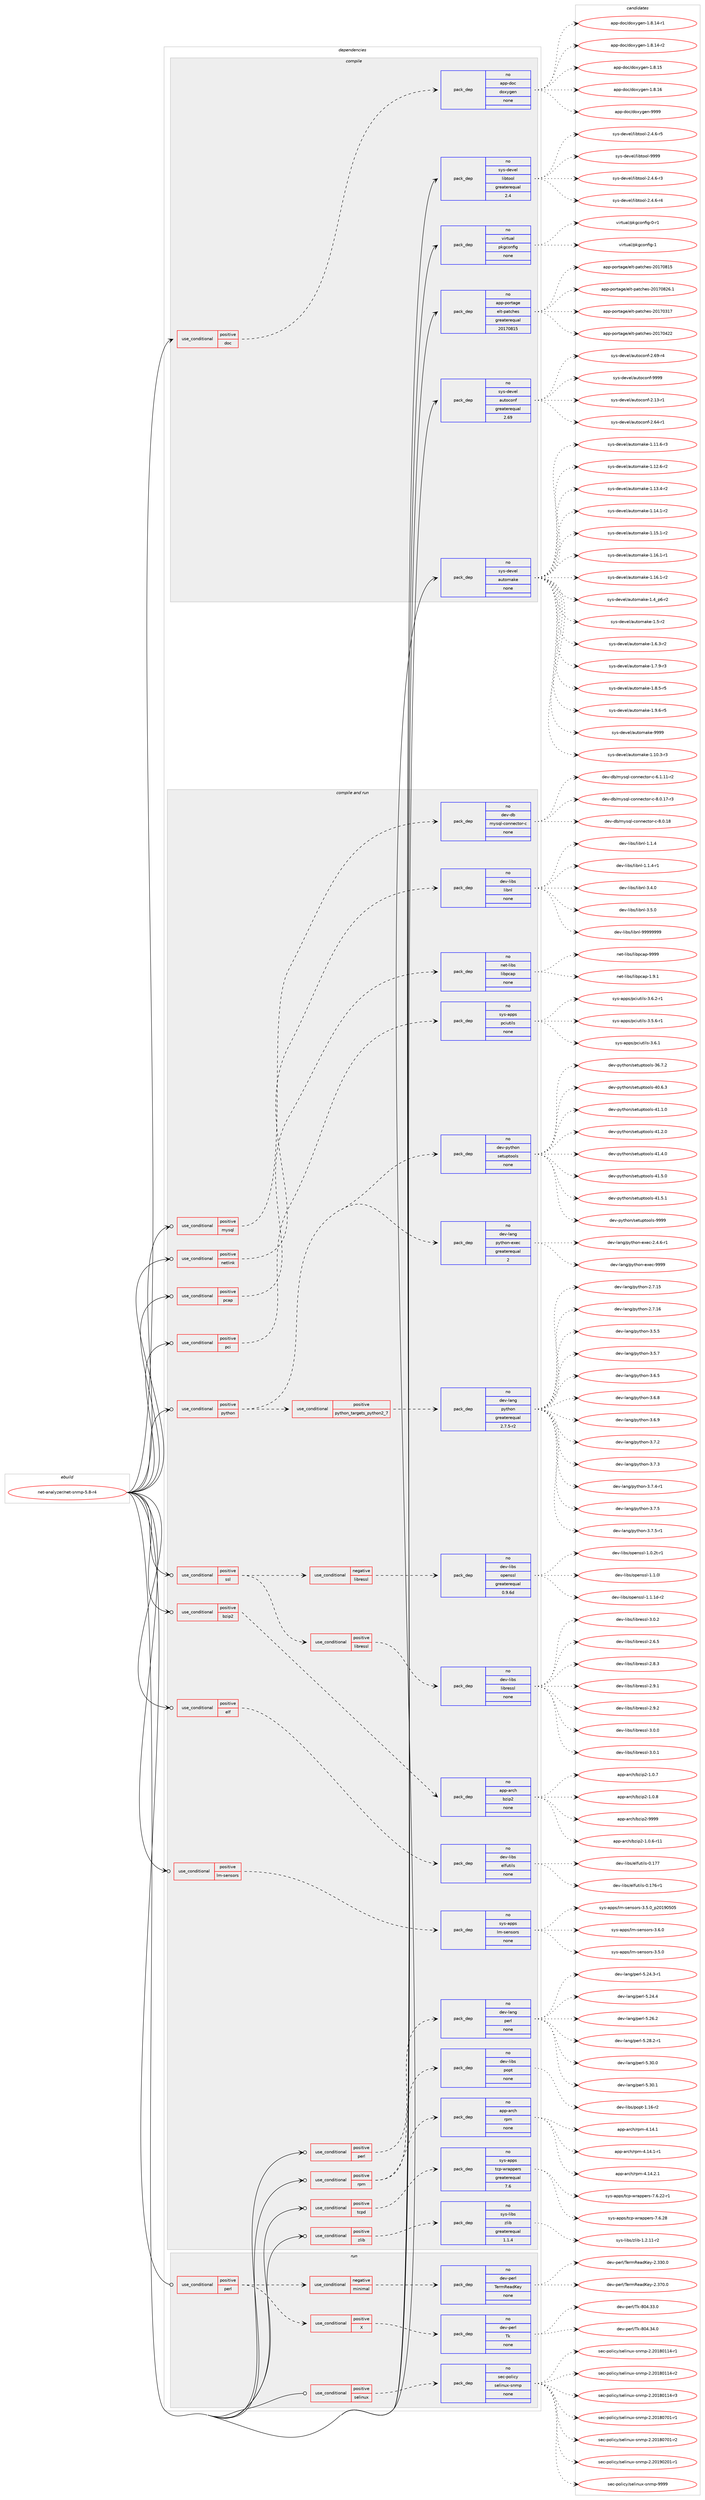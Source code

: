 digraph prolog {

# *************
# Graph options
# *************

newrank=true;
concentrate=true;
compound=true;
graph [rankdir=LR,fontname=Helvetica,fontsize=10,ranksep=1.5];#, ranksep=2.5, nodesep=0.2];
edge  [arrowhead=vee];
node  [fontname=Helvetica,fontsize=10];

# **********
# The ebuild
# **********

subgraph cluster_leftcol {
color=gray;
rank=same;
label=<<i>ebuild</i>>;
id [label="net-analyzer/net-snmp-5.8-r4", color=red, width=4, href="../net-analyzer/net-snmp-5.8-r4.svg"];
}

# ****************
# The dependencies
# ****************

subgraph cluster_midcol {
color=gray;
label=<<i>dependencies</i>>;
subgraph cluster_compile {
fillcolor="#eeeeee";
style=filled;
label=<<i>compile</i>>;
subgraph cond198164 {
dependency814534 [label=<<TABLE BORDER="0" CELLBORDER="1" CELLSPACING="0" CELLPADDING="4"><TR><TD ROWSPAN="3" CELLPADDING="10">use_conditional</TD></TR><TR><TD>positive</TD></TR><TR><TD>doc</TD></TR></TABLE>>, shape=none, color=red];
subgraph pack602150 {
dependency814535 [label=<<TABLE BORDER="0" CELLBORDER="1" CELLSPACING="0" CELLPADDING="4" WIDTH="220"><TR><TD ROWSPAN="6" CELLPADDING="30">pack_dep</TD></TR><TR><TD WIDTH="110">no</TD></TR><TR><TD>app-doc</TD></TR><TR><TD>doxygen</TD></TR><TR><TD>none</TD></TR><TR><TD></TD></TR></TABLE>>, shape=none, color=blue];
}
dependency814534:e -> dependency814535:w [weight=20,style="dashed",arrowhead="vee"];
}
id:e -> dependency814534:w [weight=20,style="solid",arrowhead="vee"];
subgraph pack602151 {
dependency814536 [label=<<TABLE BORDER="0" CELLBORDER="1" CELLSPACING="0" CELLPADDING="4" WIDTH="220"><TR><TD ROWSPAN="6" CELLPADDING="30">pack_dep</TD></TR><TR><TD WIDTH="110">no</TD></TR><TR><TD>app-portage</TD></TR><TR><TD>elt-patches</TD></TR><TR><TD>greaterequal</TD></TR><TR><TD>20170815</TD></TR></TABLE>>, shape=none, color=blue];
}
id:e -> dependency814536:w [weight=20,style="solid",arrowhead="vee"];
subgraph pack602152 {
dependency814537 [label=<<TABLE BORDER="0" CELLBORDER="1" CELLSPACING="0" CELLPADDING="4" WIDTH="220"><TR><TD ROWSPAN="6" CELLPADDING="30">pack_dep</TD></TR><TR><TD WIDTH="110">no</TD></TR><TR><TD>sys-devel</TD></TR><TR><TD>autoconf</TD></TR><TR><TD>greaterequal</TD></TR><TR><TD>2.69</TD></TR></TABLE>>, shape=none, color=blue];
}
id:e -> dependency814537:w [weight=20,style="solid",arrowhead="vee"];
subgraph pack602153 {
dependency814538 [label=<<TABLE BORDER="0" CELLBORDER="1" CELLSPACING="0" CELLPADDING="4" WIDTH="220"><TR><TD ROWSPAN="6" CELLPADDING="30">pack_dep</TD></TR><TR><TD WIDTH="110">no</TD></TR><TR><TD>sys-devel</TD></TR><TR><TD>automake</TD></TR><TR><TD>none</TD></TR><TR><TD></TD></TR></TABLE>>, shape=none, color=blue];
}
id:e -> dependency814538:w [weight=20,style="solid",arrowhead="vee"];
subgraph pack602154 {
dependency814539 [label=<<TABLE BORDER="0" CELLBORDER="1" CELLSPACING="0" CELLPADDING="4" WIDTH="220"><TR><TD ROWSPAN="6" CELLPADDING="30">pack_dep</TD></TR><TR><TD WIDTH="110">no</TD></TR><TR><TD>sys-devel</TD></TR><TR><TD>libtool</TD></TR><TR><TD>greaterequal</TD></TR><TR><TD>2.4</TD></TR></TABLE>>, shape=none, color=blue];
}
id:e -> dependency814539:w [weight=20,style="solid",arrowhead="vee"];
subgraph pack602155 {
dependency814540 [label=<<TABLE BORDER="0" CELLBORDER="1" CELLSPACING="0" CELLPADDING="4" WIDTH="220"><TR><TD ROWSPAN="6" CELLPADDING="30">pack_dep</TD></TR><TR><TD WIDTH="110">no</TD></TR><TR><TD>virtual</TD></TR><TR><TD>pkgconfig</TD></TR><TR><TD>none</TD></TR><TR><TD></TD></TR></TABLE>>, shape=none, color=blue];
}
id:e -> dependency814540:w [weight=20,style="solid",arrowhead="vee"];
}
subgraph cluster_compileandrun {
fillcolor="#eeeeee";
style=filled;
label=<<i>compile and run</i>>;
subgraph cond198165 {
dependency814541 [label=<<TABLE BORDER="0" CELLBORDER="1" CELLSPACING="0" CELLPADDING="4"><TR><TD ROWSPAN="3" CELLPADDING="10">use_conditional</TD></TR><TR><TD>positive</TD></TR><TR><TD>bzip2</TD></TR></TABLE>>, shape=none, color=red];
subgraph pack602156 {
dependency814542 [label=<<TABLE BORDER="0" CELLBORDER="1" CELLSPACING="0" CELLPADDING="4" WIDTH="220"><TR><TD ROWSPAN="6" CELLPADDING="30">pack_dep</TD></TR><TR><TD WIDTH="110">no</TD></TR><TR><TD>app-arch</TD></TR><TR><TD>bzip2</TD></TR><TR><TD>none</TD></TR><TR><TD></TD></TR></TABLE>>, shape=none, color=blue];
}
dependency814541:e -> dependency814542:w [weight=20,style="dashed",arrowhead="vee"];
}
id:e -> dependency814541:w [weight=20,style="solid",arrowhead="odotvee"];
subgraph cond198166 {
dependency814543 [label=<<TABLE BORDER="0" CELLBORDER="1" CELLSPACING="0" CELLPADDING="4"><TR><TD ROWSPAN="3" CELLPADDING="10">use_conditional</TD></TR><TR><TD>positive</TD></TR><TR><TD>elf</TD></TR></TABLE>>, shape=none, color=red];
subgraph pack602157 {
dependency814544 [label=<<TABLE BORDER="0" CELLBORDER="1" CELLSPACING="0" CELLPADDING="4" WIDTH="220"><TR><TD ROWSPAN="6" CELLPADDING="30">pack_dep</TD></TR><TR><TD WIDTH="110">no</TD></TR><TR><TD>dev-libs</TD></TR><TR><TD>elfutils</TD></TR><TR><TD>none</TD></TR><TR><TD></TD></TR></TABLE>>, shape=none, color=blue];
}
dependency814543:e -> dependency814544:w [weight=20,style="dashed",arrowhead="vee"];
}
id:e -> dependency814543:w [weight=20,style="solid",arrowhead="odotvee"];
subgraph cond198167 {
dependency814545 [label=<<TABLE BORDER="0" CELLBORDER="1" CELLSPACING="0" CELLPADDING="4"><TR><TD ROWSPAN="3" CELLPADDING="10">use_conditional</TD></TR><TR><TD>positive</TD></TR><TR><TD>lm-sensors</TD></TR></TABLE>>, shape=none, color=red];
subgraph pack602158 {
dependency814546 [label=<<TABLE BORDER="0" CELLBORDER="1" CELLSPACING="0" CELLPADDING="4" WIDTH="220"><TR><TD ROWSPAN="6" CELLPADDING="30">pack_dep</TD></TR><TR><TD WIDTH="110">no</TD></TR><TR><TD>sys-apps</TD></TR><TR><TD>lm-sensors</TD></TR><TR><TD>none</TD></TR><TR><TD></TD></TR></TABLE>>, shape=none, color=blue];
}
dependency814545:e -> dependency814546:w [weight=20,style="dashed",arrowhead="vee"];
}
id:e -> dependency814545:w [weight=20,style="solid",arrowhead="odotvee"];
subgraph cond198168 {
dependency814547 [label=<<TABLE BORDER="0" CELLBORDER="1" CELLSPACING="0" CELLPADDING="4"><TR><TD ROWSPAN="3" CELLPADDING="10">use_conditional</TD></TR><TR><TD>positive</TD></TR><TR><TD>mysql</TD></TR></TABLE>>, shape=none, color=red];
subgraph pack602159 {
dependency814548 [label=<<TABLE BORDER="0" CELLBORDER="1" CELLSPACING="0" CELLPADDING="4" WIDTH="220"><TR><TD ROWSPAN="6" CELLPADDING="30">pack_dep</TD></TR><TR><TD WIDTH="110">no</TD></TR><TR><TD>dev-db</TD></TR><TR><TD>mysql-connector-c</TD></TR><TR><TD>none</TD></TR><TR><TD></TD></TR></TABLE>>, shape=none, color=blue];
}
dependency814547:e -> dependency814548:w [weight=20,style="dashed",arrowhead="vee"];
}
id:e -> dependency814547:w [weight=20,style="solid",arrowhead="odotvee"];
subgraph cond198169 {
dependency814549 [label=<<TABLE BORDER="0" CELLBORDER="1" CELLSPACING="0" CELLPADDING="4"><TR><TD ROWSPAN="3" CELLPADDING="10">use_conditional</TD></TR><TR><TD>positive</TD></TR><TR><TD>netlink</TD></TR></TABLE>>, shape=none, color=red];
subgraph pack602160 {
dependency814550 [label=<<TABLE BORDER="0" CELLBORDER="1" CELLSPACING="0" CELLPADDING="4" WIDTH="220"><TR><TD ROWSPAN="6" CELLPADDING="30">pack_dep</TD></TR><TR><TD WIDTH="110">no</TD></TR><TR><TD>dev-libs</TD></TR><TR><TD>libnl</TD></TR><TR><TD>none</TD></TR><TR><TD></TD></TR></TABLE>>, shape=none, color=blue];
}
dependency814549:e -> dependency814550:w [weight=20,style="dashed",arrowhead="vee"];
}
id:e -> dependency814549:w [weight=20,style="solid",arrowhead="odotvee"];
subgraph cond198170 {
dependency814551 [label=<<TABLE BORDER="0" CELLBORDER="1" CELLSPACING="0" CELLPADDING="4"><TR><TD ROWSPAN="3" CELLPADDING="10">use_conditional</TD></TR><TR><TD>positive</TD></TR><TR><TD>pcap</TD></TR></TABLE>>, shape=none, color=red];
subgraph pack602161 {
dependency814552 [label=<<TABLE BORDER="0" CELLBORDER="1" CELLSPACING="0" CELLPADDING="4" WIDTH="220"><TR><TD ROWSPAN="6" CELLPADDING="30">pack_dep</TD></TR><TR><TD WIDTH="110">no</TD></TR><TR><TD>net-libs</TD></TR><TR><TD>libpcap</TD></TR><TR><TD>none</TD></TR><TR><TD></TD></TR></TABLE>>, shape=none, color=blue];
}
dependency814551:e -> dependency814552:w [weight=20,style="dashed",arrowhead="vee"];
}
id:e -> dependency814551:w [weight=20,style="solid",arrowhead="odotvee"];
subgraph cond198171 {
dependency814553 [label=<<TABLE BORDER="0" CELLBORDER="1" CELLSPACING="0" CELLPADDING="4"><TR><TD ROWSPAN="3" CELLPADDING="10">use_conditional</TD></TR><TR><TD>positive</TD></TR><TR><TD>pci</TD></TR></TABLE>>, shape=none, color=red];
subgraph pack602162 {
dependency814554 [label=<<TABLE BORDER="0" CELLBORDER="1" CELLSPACING="0" CELLPADDING="4" WIDTH="220"><TR><TD ROWSPAN="6" CELLPADDING="30">pack_dep</TD></TR><TR><TD WIDTH="110">no</TD></TR><TR><TD>sys-apps</TD></TR><TR><TD>pciutils</TD></TR><TR><TD>none</TD></TR><TR><TD></TD></TR></TABLE>>, shape=none, color=blue];
}
dependency814553:e -> dependency814554:w [weight=20,style="dashed",arrowhead="vee"];
}
id:e -> dependency814553:w [weight=20,style="solid",arrowhead="odotvee"];
subgraph cond198172 {
dependency814555 [label=<<TABLE BORDER="0" CELLBORDER="1" CELLSPACING="0" CELLPADDING="4"><TR><TD ROWSPAN="3" CELLPADDING="10">use_conditional</TD></TR><TR><TD>positive</TD></TR><TR><TD>perl</TD></TR></TABLE>>, shape=none, color=red];
subgraph pack602163 {
dependency814556 [label=<<TABLE BORDER="0" CELLBORDER="1" CELLSPACING="0" CELLPADDING="4" WIDTH="220"><TR><TD ROWSPAN="6" CELLPADDING="30">pack_dep</TD></TR><TR><TD WIDTH="110">no</TD></TR><TR><TD>dev-lang</TD></TR><TR><TD>perl</TD></TR><TR><TD>none</TD></TR><TR><TD></TD></TR></TABLE>>, shape=none, color=blue];
}
dependency814555:e -> dependency814556:w [weight=20,style="dashed",arrowhead="vee"];
}
id:e -> dependency814555:w [weight=20,style="solid",arrowhead="odotvee"];
subgraph cond198173 {
dependency814557 [label=<<TABLE BORDER="0" CELLBORDER="1" CELLSPACING="0" CELLPADDING="4"><TR><TD ROWSPAN="3" CELLPADDING="10">use_conditional</TD></TR><TR><TD>positive</TD></TR><TR><TD>python</TD></TR></TABLE>>, shape=none, color=red];
subgraph pack602164 {
dependency814558 [label=<<TABLE BORDER="0" CELLBORDER="1" CELLSPACING="0" CELLPADDING="4" WIDTH="220"><TR><TD ROWSPAN="6" CELLPADDING="30">pack_dep</TD></TR><TR><TD WIDTH="110">no</TD></TR><TR><TD>dev-python</TD></TR><TR><TD>setuptools</TD></TR><TR><TD>none</TD></TR><TR><TD></TD></TR></TABLE>>, shape=none, color=blue];
}
dependency814557:e -> dependency814558:w [weight=20,style="dashed",arrowhead="vee"];
subgraph cond198174 {
dependency814559 [label=<<TABLE BORDER="0" CELLBORDER="1" CELLSPACING="0" CELLPADDING="4"><TR><TD ROWSPAN="3" CELLPADDING="10">use_conditional</TD></TR><TR><TD>positive</TD></TR><TR><TD>python_targets_python2_7</TD></TR></TABLE>>, shape=none, color=red];
subgraph pack602165 {
dependency814560 [label=<<TABLE BORDER="0" CELLBORDER="1" CELLSPACING="0" CELLPADDING="4" WIDTH="220"><TR><TD ROWSPAN="6" CELLPADDING="30">pack_dep</TD></TR><TR><TD WIDTH="110">no</TD></TR><TR><TD>dev-lang</TD></TR><TR><TD>python</TD></TR><TR><TD>greaterequal</TD></TR><TR><TD>2.7.5-r2</TD></TR></TABLE>>, shape=none, color=blue];
}
dependency814559:e -> dependency814560:w [weight=20,style="dashed",arrowhead="vee"];
}
dependency814557:e -> dependency814559:w [weight=20,style="dashed",arrowhead="vee"];
subgraph pack602166 {
dependency814561 [label=<<TABLE BORDER="0" CELLBORDER="1" CELLSPACING="0" CELLPADDING="4" WIDTH="220"><TR><TD ROWSPAN="6" CELLPADDING="30">pack_dep</TD></TR><TR><TD WIDTH="110">no</TD></TR><TR><TD>dev-lang</TD></TR><TR><TD>python-exec</TD></TR><TR><TD>greaterequal</TD></TR><TR><TD>2</TD></TR></TABLE>>, shape=none, color=blue];
}
dependency814557:e -> dependency814561:w [weight=20,style="dashed",arrowhead="vee"];
}
id:e -> dependency814557:w [weight=20,style="solid",arrowhead="odotvee"];
subgraph cond198175 {
dependency814562 [label=<<TABLE BORDER="0" CELLBORDER="1" CELLSPACING="0" CELLPADDING="4"><TR><TD ROWSPAN="3" CELLPADDING="10">use_conditional</TD></TR><TR><TD>positive</TD></TR><TR><TD>rpm</TD></TR></TABLE>>, shape=none, color=red];
subgraph pack602167 {
dependency814563 [label=<<TABLE BORDER="0" CELLBORDER="1" CELLSPACING="0" CELLPADDING="4" WIDTH="220"><TR><TD ROWSPAN="6" CELLPADDING="30">pack_dep</TD></TR><TR><TD WIDTH="110">no</TD></TR><TR><TD>app-arch</TD></TR><TR><TD>rpm</TD></TR><TR><TD>none</TD></TR><TR><TD></TD></TR></TABLE>>, shape=none, color=blue];
}
dependency814562:e -> dependency814563:w [weight=20,style="dashed",arrowhead="vee"];
subgraph pack602168 {
dependency814564 [label=<<TABLE BORDER="0" CELLBORDER="1" CELLSPACING="0" CELLPADDING="4" WIDTH="220"><TR><TD ROWSPAN="6" CELLPADDING="30">pack_dep</TD></TR><TR><TD WIDTH="110">no</TD></TR><TR><TD>dev-libs</TD></TR><TR><TD>popt</TD></TR><TR><TD>none</TD></TR><TR><TD></TD></TR></TABLE>>, shape=none, color=blue];
}
dependency814562:e -> dependency814564:w [weight=20,style="dashed",arrowhead="vee"];
}
id:e -> dependency814562:w [weight=20,style="solid",arrowhead="odotvee"];
subgraph cond198176 {
dependency814565 [label=<<TABLE BORDER="0" CELLBORDER="1" CELLSPACING="0" CELLPADDING="4"><TR><TD ROWSPAN="3" CELLPADDING="10">use_conditional</TD></TR><TR><TD>positive</TD></TR><TR><TD>ssl</TD></TR></TABLE>>, shape=none, color=red];
subgraph cond198177 {
dependency814566 [label=<<TABLE BORDER="0" CELLBORDER="1" CELLSPACING="0" CELLPADDING="4"><TR><TD ROWSPAN="3" CELLPADDING="10">use_conditional</TD></TR><TR><TD>negative</TD></TR><TR><TD>libressl</TD></TR></TABLE>>, shape=none, color=red];
subgraph pack602169 {
dependency814567 [label=<<TABLE BORDER="0" CELLBORDER="1" CELLSPACING="0" CELLPADDING="4" WIDTH="220"><TR><TD ROWSPAN="6" CELLPADDING="30">pack_dep</TD></TR><TR><TD WIDTH="110">no</TD></TR><TR><TD>dev-libs</TD></TR><TR><TD>openssl</TD></TR><TR><TD>greaterequal</TD></TR><TR><TD>0.9.6d</TD></TR></TABLE>>, shape=none, color=blue];
}
dependency814566:e -> dependency814567:w [weight=20,style="dashed",arrowhead="vee"];
}
dependency814565:e -> dependency814566:w [weight=20,style="dashed",arrowhead="vee"];
subgraph cond198178 {
dependency814568 [label=<<TABLE BORDER="0" CELLBORDER="1" CELLSPACING="0" CELLPADDING="4"><TR><TD ROWSPAN="3" CELLPADDING="10">use_conditional</TD></TR><TR><TD>positive</TD></TR><TR><TD>libressl</TD></TR></TABLE>>, shape=none, color=red];
subgraph pack602170 {
dependency814569 [label=<<TABLE BORDER="0" CELLBORDER="1" CELLSPACING="0" CELLPADDING="4" WIDTH="220"><TR><TD ROWSPAN="6" CELLPADDING="30">pack_dep</TD></TR><TR><TD WIDTH="110">no</TD></TR><TR><TD>dev-libs</TD></TR><TR><TD>libressl</TD></TR><TR><TD>none</TD></TR><TR><TD></TD></TR></TABLE>>, shape=none, color=blue];
}
dependency814568:e -> dependency814569:w [weight=20,style="dashed",arrowhead="vee"];
}
dependency814565:e -> dependency814568:w [weight=20,style="dashed",arrowhead="vee"];
}
id:e -> dependency814565:w [weight=20,style="solid",arrowhead="odotvee"];
subgraph cond198179 {
dependency814570 [label=<<TABLE BORDER="0" CELLBORDER="1" CELLSPACING="0" CELLPADDING="4"><TR><TD ROWSPAN="3" CELLPADDING="10">use_conditional</TD></TR><TR><TD>positive</TD></TR><TR><TD>tcpd</TD></TR></TABLE>>, shape=none, color=red];
subgraph pack602171 {
dependency814571 [label=<<TABLE BORDER="0" CELLBORDER="1" CELLSPACING="0" CELLPADDING="4" WIDTH="220"><TR><TD ROWSPAN="6" CELLPADDING="30">pack_dep</TD></TR><TR><TD WIDTH="110">no</TD></TR><TR><TD>sys-apps</TD></TR><TR><TD>tcp-wrappers</TD></TR><TR><TD>greaterequal</TD></TR><TR><TD>7.6</TD></TR></TABLE>>, shape=none, color=blue];
}
dependency814570:e -> dependency814571:w [weight=20,style="dashed",arrowhead="vee"];
}
id:e -> dependency814570:w [weight=20,style="solid",arrowhead="odotvee"];
subgraph cond198180 {
dependency814572 [label=<<TABLE BORDER="0" CELLBORDER="1" CELLSPACING="0" CELLPADDING="4"><TR><TD ROWSPAN="3" CELLPADDING="10">use_conditional</TD></TR><TR><TD>positive</TD></TR><TR><TD>zlib</TD></TR></TABLE>>, shape=none, color=red];
subgraph pack602172 {
dependency814573 [label=<<TABLE BORDER="0" CELLBORDER="1" CELLSPACING="0" CELLPADDING="4" WIDTH="220"><TR><TD ROWSPAN="6" CELLPADDING="30">pack_dep</TD></TR><TR><TD WIDTH="110">no</TD></TR><TR><TD>sys-libs</TD></TR><TR><TD>zlib</TD></TR><TR><TD>greaterequal</TD></TR><TR><TD>1.1.4</TD></TR></TABLE>>, shape=none, color=blue];
}
dependency814572:e -> dependency814573:w [weight=20,style="dashed",arrowhead="vee"];
}
id:e -> dependency814572:w [weight=20,style="solid",arrowhead="odotvee"];
}
subgraph cluster_run {
fillcolor="#eeeeee";
style=filled;
label=<<i>run</i>>;
subgraph cond198181 {
dependency814574 [label=<<TABLE BORDER="0" CELLBORDER="1" CELLSPACING="0" CELLPADDING="4"><TR><TD ROWSPAN="3" CELLPADDING="10">use_conditional</TD></TR><TR><TD>positive</TD></TR><TR><TD>perl</TD></TR></TABLE>>, shape=none, color=red];
subgraph cond198182 {
dependency814575 [label=<<TABLE BORDER="0" CELLBORDER="1" CELLSPACING="0" CELLPADDING="4"><TR><TD ROWSPAN="3" CELLPADDING="10">use_conditional</TD></TR><TR><TD>positive</TD></TR><TR><TD>X</TD></TR></TABLE>>, shape=none, color=red];
subgraph pack602173 {
dependency814576 [label=<<TABLE BORDER="0" CELLBORDER="1" CELLSPACING="0" CELLPADDING="4" WIDTH="220"><TR><TD ROWSPAN="6" CELLPADDING="30">pack_dep</TD></TR><TR><TD WIDTH="110">no</TD></TR><TR><TD>dev-perl</TD></TR><TR><TD>Tk</TD></TR><TR><TD>none</TD></TR><TR><TD></TD></TR></TABLE>>, shape=none, color=blue];
}
dependency814575:e -> dependency814576:w [weight=20,style="dashed",arrowhead="vee"];
}
dependency814574:e -> dependency814575:w [weight=20,style="dashed",arrowhead="vee"];
subgraph cond198183 {
dependency814577 [label=<<TABLE BORDER="0" CELLBORDER="1" CELLSPACING="0" CELLPADDING="4"><TR><TD ROWSPAN="3" CELLPADDING="10">use_conditional</TD></TR><TR><TD>negative</TD></TR><TR><TD>minimal</TD></TR></TABLE>>, shape=none, color=red];
subgraph pack602174 {
dependency814578 [label=<<TABLE BORDER="0" CELLBORDER="1" CELLSPACING="0" CELLPADDING="4" WIDTH="220"><TR><TD ROWSPAN="6" CELLPADDING="30">pack_dep</TD></TR><TR><TD WIDTH="110">no</TD></TR><TR><TD>dev-perl</TD></TR><TR><TD>TermReadKey</TD></TR><TR><TD>none</TD></TR><TR><TD></TD></TR></TABLE>>, shape=none, color=blue];
}
dependency814577:e -> dependency814578:w [weight=20,style="dashed",arrowhead="vee"];
}
dependency814574:e -> dependency814577:w [weight=20,style="dashed",arrowhead="vee"];
}
id:e -> dependency814574:w [weight=20,style="solid",arrowhead="odot"];
subgraph cond198184 {
dependency814579 [label=<<TABLE BORDER="0" CELLBORDER="1" CELLSPACING="0" CELLPADDING="4"><TR><TD ROWSPAN="3" CELLPADDING="10">use_conditional</TD></TR><TR><TD>positive</TD></TR><TR><TD>selinux</TD></TR></TABLE>>, shape=none, color=red];
subgraph pack602175 {
dependency814580 [label=<<TABLE BORDER="0" CELLBORDER="1" CELLSPACING="0" CELLPADDING="4" WIDTH="220"><TR><TD ROWSPAN="6" CELLPADDING="30">pack_dep</TD></TR><TR><TD WIDTH="110">no</TD></TR><TR><TD>sec-policy</TD></TR><TR><TD>selinux-snmp</TD></TR><TR><TD>none</TD></TR><TR><TD></TD></TR></TABLE>>, shape=none, color=blue];
}
dependency814579:e -> dependency814580:w [weight=20,style="dashed",arrowhead="vee"];
}
id:e -> dependency814579:w [weight=20,style="solid",arrowhead="odot"];
}
}

# **************
# The candidates
# **************

subgraph cluster_choices {
rank=same;
color=gray;
label=<<i>candidates</i>>;

subgraph choice602150 {
color=black;
nodesep=1;
choice97112112451001119947100111120121103101110454946564649524511449 [label="app-doc/doxygen-1.8.14-r1", color=red, width=4,href="../app-doc/doxygen-1.8.14-r1.svg"];
choice97112112451001119947100111120121103101110454946564649524511450 [label="app-doc/doxygen-1.8.14-r2", color=red, width=4,href="../app-doc/doxygen-1.8.14-r2.svg"];
choice9711211245100111994710011112012110310111045494656464953 [label="app-doc/doxygen-1.8.15", color=red, width=4,href="../app-doc/doxygen-1.8.15.svg"];
choice9711211245100111994710011112012110310111045494656464954 [label="app-doc/doxygen-1.8.16", color=red, width=4,href="../app-doc/doxygen-1.8.16.svg"];
choice971121124510011199471001111201211031011104557575757 [label="app-doc/doxygen-9999", color=red, width=4,href="../app-doc/doxygen-9999.svg"];
dependency814535:e -> choice97112112451001119947100111120121103101110454946564649524511449:w [style=dotted,weight="100"];
dependency814535:e -> choice97112112451001119947100111120121103101110454946564649524511450:w [style=dotted,weight="100"];
dependency814535:e -> choice9711211245100111994710011112012110310111045494656464953:w [style=dotted,weight="100"];
dependency814535:e -> choice9711211245100111994710011112012110310111045494656464954:w [style=dotted,weight="100"];
dependency814535:e -> choice971121124510011199471001111201211031011104557575757:w [style=dotted,weight="100"];
}
subgraph choice602151 {
color=black;
nodesep=1;
choice97112112451121111141169710310147101108116451129711699104101115455048495548514955 [label="app-portage/elt-patches-20170317", color=red, width=4,href="../app-portage/elt-patches-20170317.svg"];
choice97112112451121111141169710310147101108116451129711699104101115455048495548525050 [label="app-portage/elt-patches-20170422", color=red, width=4,href="../app-portage/elt-patches-20170422.svg"];
choice97112112451121111141169710310147101108116451129711699104101115455048495548564953 [label="app-portage/elt-patches-20170815", color=red, width=4,href="../app-portage/elt-patches-20170815.svg"];
choice971121124511211111411697103101471011081164511297116991041011154550484955485650544649 [label="app-portage/elt-patches-20170826.1", color=red, width=4,href="../app-portage/elt-patches-20170826.1.svg"];
dependency814536:e -> choice97112112451121111141169710310147101108116451129711699104101115455048495548514955:w [style=dotted,weight="100"];
dependency814536:e -> choice97112112451121111141169710310147101108116451129711699104101115455048495548525050:w [style=dotted,weight="100"];
dependency814536:e -> choice97112112451121111141169710310147101108116451129711699104101115455048495548564953:w [style=dotted,weight="100"];
dependency814536:e -> choice971121124511211111411697103101471011081164511297116991041011154550484955485650544649:w [style=dotted,weight="100"];
}
subgraph choice602152 {
color=black;
nodesep=1;
choice1151211154510010111810110847971171161119911111010245504649514511449 [label="sys-devel/autoconf-2.13-r1", color=red, width=4,href="../sys-devel/autoconf-2.13-r1.svg"];
choice1151211154510010111810110847971171161119911111010245504654524511449 [label="sys-devel/autoconf-2.64-r1", color=red, width=4,href="../sys-devel/autoconf-2.64-r1.svg"];
choice1151211154510010111810110847971171161119911111010245504654574511452 [label="sys-devel/autoconf-2.69-r4", color=red, width=4,href="../sys-devel/autoconf-2.69-r4.svg"];
choice115121115451001011181011084797117116111991111101024557575757 [label="sys-devel/autoconf-9999", color=red, width=4,href="../sys-devel/autoconf-9999.svg"];
dependency814537:e -> choice1151211154510010111810110847971171161119911111010245504649514511449:w [style=dotted,weight="100"];
dependency814537:e -> choice1151211154510010111810110847971171161119911111010245504654524511449:w [style=dotted,weight="100"];
dependency814537:e -> choice1151211154510010111810110847971171161119911111010245504654574511452:w [style=dotted,weight="100"];
dependency814537:e -> choice115121115451001011181011084797117116111991111101024557575757:w [style=dotted,weight="100"];
}
subgraph choice602153 {
color=black;
nodesep=1;
choice11512111545100101118101108479711711611110997107101454946494846514511451 [label="sys-devel/automake-1.10.3-r3", color=red, width=4,href="../sys-devel/automake-1.10.3-r3.svg"];
choice11512111545100101118101108479711711611110997107101454946494946544511451 [label="sys-devel/automake-1.11.6-r3", color=red, width=4,href="../sys-devel/automake-1.11.6-r3.svg"];
choice11512111545100101118101108479711711611110997107101454946495046544511450 [label="sys-devel/automake-1.12.6-r2", color=red, width=4,href="../sys-devel/automake-1.12.6-r2.svg"];
choice11512111545100101118101108479711711611110997107101454946495146524511450 [label="sys-devel/automake-1.13.4-r2", color=red, width=4,href="../sys-devel/automake-1.13.4-r2.svg"];
choice11512111545100101118101108479711711611110997107101454946495246494511450 [label="sys-devel/automake-1.14.1-r2", color=red, width=4,href="../sys-devel/automake-1.14.1-r2.svg"];
choice11512111545100101118101108479711711611110997107101454946495346494511450 [label="sys-devel/automake-1.15.1-r2", color=red, width=4,href="../sys-devel/automake-1.15.1-r2.svg"];
choice11512111545100101118101108479711711611110997107101454946495446494511449 [label="sys-devel/automake-1.16.1-r1", color=red, width=4,href="../sys-devel/automake-1.16.1-r1.svg"];
choice11512111545100101118101108479711711611110997107101454946495446494511450 [label="sys-devel/automake-1.16.1-r2", color=red, width=4,href="../sys-devel/automake-1.16.1-r2.svg"];
choice115121115451001011181011084797117116111109971071014549465295112544511450 [label="sys-devel/automake-1.4_p6-r2", color=red, width=4,href="../sys-devel/automake-1.4_p6-r2.svg"];
choice11512111545100101118101108479711711611110997107101454946534511450 [label="sys-devel/automake-1.5-r2", color=red, width=4,href="../sys-devel/automake-1.5-r2.svg"];
choice115121115451001011181011084797117116111109971071014549465446514511450 [label="sys-devel/automake-1.6.3-r2", color=red, width=4,href="../sys-devel/automake-1.6.3-r2.svg"];
choice115121115451001011181011084797117116111109971071014549465546574511451 [label="sys-devel/automake-1.7.9-r3", color=red, width=4,href="../sys-devel/automake-1.7.9-r3.svg"];
choice115121115451001011181011084797117116111109971071014549465646534511453 [label="sys-devel/automake-1.8.5-r5", color=red, width=4,href="../sys-devel/automake-1.8.5-r5.svg"];
choice115121115451001011181011084797117116111109971071014549465746544511453 [label="sys-devel/automake-1.9.6-r5", color=red, width=4,href="../sys-devel/automake-1.9.6-r5.svg"];
choice115121115451001011181011084797117116111109971071014557575757 [label="sys-devel/automake-9999", color=red, width=4,href="../sys-devel/automake-9999.svg"];
dependency814538:e -> choice11512111545100101118101108479711711611110997107101454946494846514511451:w [style=dotted,weight="100"];
dependency814538:e -> choice11512111545100101118101108479711711611110997107101454946494946544511451:w [style=dotted,weight="100"];
dependency814538:e -> choice11512111545100101118101108479711711611110997107101454946495046544511450:w [style=dotted,weight="100"];
dependency814538:e -> choice11512111545100101118101108479711711611110997107101454946495146524511450:w [style=dotted,weight="100"];
dependency814538:e -> choice11512111545100101118101108479711711611110997107101454946495246494511450:w [style=dotted,weight="100"];
dependency814538:e -> choice11512111545100101118101108479711711611110997107101454946495346494511450:w [style=dotted,weight="100"];
dependency814538:e -> choice11512111545100101118101108479711711611110997107101454946495446494511449:w [style=dotted,weight="100"];
dependency814538:e -> choice11512111545100101118101108479711711611110997107101454946495446494511450:w [style=dotted,weight="100"];
dependency814538:e -> choice115121115451001011181011084797117116111109971071014549465295112544511450:w [style=dotted,weight="100"];
dependency814538:e -> choice11512111545100101118101108479711711611110997107101454946534511450:w [style=dotted,weight="100"];
dependency814538:e -> choice115121115451001011181011084797117116111109971071014549465446514511450:w [style=dotted,weight="100"];
dependency814538:e -> choice115121115451001011181011084797117116111109971071014549465546574511451:w [style=dotted,weight="100"];
dependency814538:e -> choice115121115451001011181011084797117116111109971071014549465646534511453:w [style=dotted,weight="100"];
dependency814538:e -> choice115121115451001011181011084797117116111109971071014549465746544511453:w [style=dotted,weight="100"];
dependency814538:e -> choice115121115451001011181011084797117116111109971071014557575757:w [style=dotted,weight="100"];
}
subgraph choice602154 {
color=black;
nodesep=1;
choice1151211154510010111810110847108105981161111111084550465246544511451 [label="sys-devel/libtool-2.4.6-r3", color=red, width=4,href="../sys-devel/libtool-2.4.6-r3.svg"];
choice1151211154510010111810110847108105981161111111084550465246544511452 [label="sys-devel/libtool-2.4.6-r4", color=red, width=4,href="../sys-devel/libtool-2.4.6-r4.svg"];
choice1151211154510010111810110847108105981161111111084550465246544511453 [label="sys-devel/libtool-2.4.6-r5", color=red, width=4,href="../sys-devel/libtool-2.4.6-r5.svg"];
choice1151211154510010111810110847108105981161111111084557575757 [label="sys-devel/libtool-9999", color=red, width=4,href="../sys-devel/libtool-9999.svg"];
dependency814539:e -> choice1151211154510010111810110847108105981161111111084550465246544511451:w [style=dotted,weight="100"];
dependency814539:e -> choice1151211154510010111810110847108105981161111111084550465246544511452:w [style=dotted,weight="100"];
dependency814539:e -> choice1151211154510010111810110847108105981161111111084550465246544511453:w [style=dotted,weight="100"];
dependency814539:e -> choice1151211154510010111810110847108105981161111111084557575757:w [style=dotted,weight="100"];
}
subgraph choice602155 {
color=black;
nodesep=1;
choice11810511411611797108471121071039911111010210510345484511449 [label="virtual/pkgconfig-0-r1", color=red, width=4,href="../virtual/pkgconfig-0-r1.svg"];
choice1181051141161179710847112107103991111101021051034549 [label="virtual/pkgconfig-1", color=red, width=4,href="../virtual/pkgconfig-1.svg"];
dependency814540:e -> choice11810511411611797108471121071039911111010210510345484511449:w [style=dotted,weight="100"];
dependency814540:e -> choice1181051141161179710847112107103991111101021051034549:w [style=dotted,weight="100"];
}
subgraph choice602156 {
color=black;
nodesep=1;
choice97112112459711499104479812210511250454946484654451144949 [label="app-arch/bzip2-1.0.6-r11", color=red, width=4,href="../app-arch/bzip2-1.0.6-r11.svg"];
choice97112112459711499104479812210511250454946484655 [label="app-arch/bzip2-1.0.7", color=red, width=4,href="../app-arch/bzip2-1.0.7.svg"];
choice97112112459711499104479812210511250454946484656 [label="app-arch/bzip2-1.0.8", color=red, width=4,href="../app-arch/bzip2-1.0.8.svg"];
choice971121124597114991044798122105112504557575757 [label="app-arch/bzip2-9999", color=red, width=4,href="../app-arch/bzip2-9999.svg"];
dependency814542:e -> choice97112112459711499104479812210511250454946484654451144949:w [style=dotted,weight="100"];
dependency814542:e -> choice97112112459711499104479812210511250454946484655:w [style=dotted,weight="100"];
dependency814542:e -> choice97112112459711499104479812210511250454946484656:w [style=dotted,weight="100"];
dependency814542:e -> choice971121124597114991044798122105112504557575757:w [style=dotted,weight="100"];
}
subgraph choice602157 {
color=black;
nodesep=1;
choice1001011184510810598115471011081021171161051081154548464955544511449 [label="dev-libs/elfutils-0.176-r1", color=red, width=4,href="../dev-libs/elfutils-0.176-r1.svg"];
choice100101118451081059811547101108102117116105108115454846495555 [label="dev-libs/elfutils-0.177", color=red, width=4,href="../dev-libs/elfutils-0.177.svg"];
dependency814544:e -> choice1001011184510810598115471011081021171161051081154548464955544511449:w [style=dotted,weight="100"];
dependency814544:e -> choice100101118451081059811547101108102117116105108115454846495555:w [style=dotted,weight="100"];
}
subgraph choice602158 {
color=black;
nodesep=1;
choice11512111545971121121154710810945115101110115111114115455146534648 [label="sys-apps/lm-sensors-3.5.0", color=red, width=4,href="../sys-apps/lm-sensors-3.5.0.svg"];
choice11512111545971121121154710810945115101110115111114115455146534648951125048495748534853 [label="sys-apps/lm-sensors-3.5.0_p20190505", color=red, width=4,href="../sys-apps/lm-sensors-3.5.0_p20190505.svg"];
choice11512111545971121121154710810945115101110115111114115455146544648 [label="sys-apps/lm-sensors-3.6.0", color=red, width=4,href="../sys-apps/lm-sensors-3.6.0.svg"];
dependency814546:e -> choice11512111545971121121154710810945115101110115111114115455146534648:w [style=dotted,weight="100"];
dependency814546:e -> choice11512111545971121121154710810945115101110115111114115455146534648951125048495748534853:w [style=dotted,weight="100"];
dependency814546:e -> choice11512111545971121121154710810945115101110115111114115455146544648:w [style=dotted,weight="100"];
}
subgraph choice602159 {
color=black;
nodesep=1;
choice1001011184510098471091211151131084599111110110101991161111144599455446494649494511450 [label="dev-db/mysql-connector-c-6.1.11-r2", color=red, width=4,href="../dev-db/mysql-connector-c-6.1.11-r2.svg"];
choice1001011184510098471091211151131084599111110110101991161111144599455646484649554511451 [label="dev-db/mysql-connector-c-8.0.17-r3", color=red, width=4,href="../dev-db/mysql-connector-c-8.0.17-r3.svg"];
choice100101118451009847109121115113108459911111011010199116111114459945564648464956 [label="dev-db/mysql-connector-c-8.0.18", color=red, width=4,href="../dev-db/mysql-connector-c-8.0.18.svg"];
dependency814548:e -> choice1001011184510098471091211151131084599111110110101991161111144599455446494649494511450:w [style=dotted,weight="100"];
dependency814548:e -> choice1001011184510098471091211151131084599111110110101991161111144599455646484649554511451:w [style=dotted,weight="100"];
dependency814548:e -> choice100101118451009847109121115113108459911111011010199116111114459945564648464956:w [style=dotted,weight="100"];
}
subgraph choice602160 {
color=black;
nodesep=1;
choice10010111845108105981154710810598110108454946494652 [label="dev-libs/libnl-1.1.4", color=red, width=4,href="../dev-libs/libnl-1.1.4.svg"];
choice100101118451081059811547108105981101084549464946524511449 [label="dev-libs/libnl-1.1.4-r1", color=red, width=4,href="../dev-libs/libnl-1.1.4-r1.svg"];
choice10010111845108105981154710810598110108455146524648 [label="dev-libs/libnl-3.4.0", color=red, width=4,href="../dev-libs/libnl-3.4.0.svg"];
choice10010111845108105981154710810598110108455146534648 [label="dev-libs/libnl-3.5.0", color=red, width=4,href="../dev-libs/libnl-3.5.0.svg"];
choice10010111845108105981154710810598110108455757575757575757 [label="dev-libs/libnl-99999999", color=red, width=4,href="../dev-libs/libnl-99999999.svg"];
dependency814550:e -> choice10010111845108105981154710810598110108454946494652:w [style=dotted,weight="100"];
dependency814550:e -> choice100101118451081059811547108105981101084549464946524511449:w [style=dotted,weight="100"];
dependency814550:e -> choice10010111845108105981154710810598110108455146524648:w [style=dotted,weight="100"];
dependency814550:e -> choice10010111845108105981154710810598110108455146534648:w [style=dotted,weight="100"];
dependency814550:e -> choice10010111845108105981154710810598110108455757575757575757:w [style=dotted,weight="100"];
}
subgraph choice602161 {
color=black;
nodesep=1;
choice110101116451081059811547108105981129997112454946574649 [label="net-libs/libpcap-1.9.1", color=red, width=4,href="../net-libs/libpcap-1.9.1.svg"];
choice1101011164510810598115471081059811299971124557575757 [label="net-libs/libpcap-9999", color=red, width=4,href="../net-libs/libpcap-9999.svg"];
dependency814552:e -> choice110101116451081059811547108105981129997112454946574649:w [style=dotted,weight="100"];
dependency814552:e -> choice1101011164510810598115471081059811299971124557575757:w [style=dotted,weight="100"];
}
subgraph choice602162 {
color=black;
nodesep=1;
choice115121115459711211211547112991051171161051081154551465346544511449 [label="sys-apps/pciutils-3.5.6-r1", color=red, width=4,href="../sys-apps/pciutils-3.5.6-r1.svg"];
choice11512111545971121121154711299105117116105108115455146544649 [label="sys-apps/pciutils-3.6.1", color=red, width=4,href="../sys-apps/pciutils-3.6.1.svg"];
choice115121115459711211211547112991051171161051081154551465446504511449 [label="sys-apps/pciutils-3.6.2-r1", color=red, width=4,href="../sys-apps/pciutils-3.6.2-r1.svg"];
dependency814554:e -> choice115121115459711211211547112991051171161051081154551465346544511449:w [style=dotted,weight="100"];
dependency814554:e -> choice11512111545971121121154711299105117116105108115455146544649:w [style=dotted,weight="100"];
dependency814554:e -> choice115121115459711211211547112991051171161051081154551465446504511449:w [style=dotted,weight="100"];
}
subgraph choice602163 {
color=black;
nodesep=1;
choice100101118451089711010347112101114108455346505246514511449 [label="dev-lang/perl-5.24.3-r1", color=red, width=4,href="../dev-lang/perl-5.24.3-r1.svg"];
choice10010111845108971101034711210111410845534650524652 [label="dev-lang/perl-5.24.4", color=red, width=4,href="../dev-lang/perl-5.24.4.svg"];
choice10010111845108971101034711210111410845534650544650 [label="dev-lang/perl-5.26.2", color=red, width=4,href="../dev-lang/perl-5.26.2.svg"];
choice100101118451089711010347112101114108455346505646504511449 [label="dev-lang/perl-5.28.2-r1", color=red, width=4,href="../dev-lang/perl-5.28.2-r1.svg"];
choice10010111845108971101034711210111410845534651484648 [label="dev-lang/perl-5.30.0", color=red, width=4,href="../dev-lang/perl-5.30.0.svg"];
choice10010111845108971101034711210111410845534651484649 [label="dev-lang/perl-5.30.1", color=red, width=4,href="../dev-lang/perl-5.30.1.svg"];
dependency814556:e -> choice100101118451089711010347112101114108455346505246514511449:w [style=dotted,weight="100"];
dependency814556:e -> choice10010111845108971101034711210111410845534650524652:w [style=dotted,weight="100"];
dependency814556:e -> choice10010111845108971101034711210111410845534650544650:w [style=dotted,weight="100"];
dependency814556:e -> choice100101118451089711010347112101114108455346505646504511449:w [style=dotted,weight="100"];
dependency814556:e -> choice10010111845108971101034711210111410845534651484648:w [style=dotted,weight="100"];
dependency814556:e -> choice10010111845108971101034711210111410845534651484649:w [style=dotted,weight="100"];
}
subgraph choice602164 {
color=black;
nodesep=1;
choice100101118451121211161041111104711510111611711211611111110811545515446554650 [label="dev-python/setuptools-36.7.2", color=red, width=4,href="../dev-python/setuptools-36.7.2.svg"];
choice100101118451121211161041111104711510111611711211611111110811545524846544651 [label="dev-python/setuptools-40.6.3", color=red, width=4,href="../dev-python/setuptools-40.6.3.svg"];
choice100101118451121211161041111104711510111611711211611111110811545524946494648 [label="dev-python/setuptools-41.1.0", color=red, width=4,href="../dev-python/setuptools-41.1.0.svg"];
choice100101118451121211161041111104711510111611711211611111110811545524946504648 [label="dev-python/setuptools-41.2.0", color=red, width=4,href="../dev-python/setuptools-41.2.0.svg"];
choice100101118451121211161041111104711510111611711211611111110811545524946524648 [label="dev-python/setuptools-41.4.0", color=red, width=4,href="../dev-python/setuptools-41.4.0.svg"];
choice100101118451121211161041111104711510111611711211611111110811545524946534648 [label="dev-python/setuptools-41.5.0", color=red, width=4,href="../dev-python/setuptools-41.5.0.svg"];
choice100101118451121211161041111104711510111611711211611111110811545524946534649 [label="dev-python/setuptools-41.5.1", color=red, width=4,href="../dev-python/setuptools-41.5.1.svg"];
choice10010111845112121116104111110471151011161171121161111111081154557575757 [label="dev-python/setuptools-9999", color=red, width=4,href="../dev-python/setuptools-9999.svg"];
dependency814558:e -> choice100101118451121211161041111104711510111611711211611111110811545515446554650:w [style=dotted,weight="100"];
dependency814558:e -> choice100101118451121211161041111104711510111611711211611111110811545524846544651:w [style=dotted,weight="100"];
dependency814558:e -> choice100101118451121211161041111104711510111611711211611111110811545524946494648:w [style=dotted,weight="100"];
dependency814558:e -> choice100101118451121211161041111104711510111611711211611111110811545524946504648:w [style=dotted,weight="100"];
dependency814558:e -> choice100101118451121211161041111104711510111611711211611111110811545524946524648:w [style=dotted,weight="100"];
dependency814558:e -> choice100101118451121211161041111104711510111611711211611111110811545524946534648:w [style=dotted,weight="100"];
dependency814558:e -> choice100101118451121211161041111104711510111611711211611111110811545524946534649:w [style=dotted,weight="100"];
dependency814558:e -> choice10010111845112121116104111110471151011161171121161111111081154557575757:w [style=dotted,weight="100"];
}
subgraph choice602165 {
color=black;
nodesep=1;
choice10010111845108971101034711212111610411111045504655464953 [label="dev-lang/python-2.7.15", color=red, width=4,href="../dev-lang/python-2.7.15.svg"];
choice10010111845108971101034711212111610411111045504655464954 [label="dev-lang/python-2.7.16", color=red, width=4,href="../dev-lang/python-2.7.16.svg"];
choice100101118451089711010347112121116104111110455146534653 [label="dev-lang/python-3.5.5", color=red, width=4,href="../dev-lang/python-3.5.5.svg"];
choice100101118451089711010347112121116104111110455146534655 [label="dev-lang/python-3.5.7", color=red, width=4,href="../dev-lang/python-3.5.7.svg"];
choice100101118451089711010347112121116104111110455146544653 [label="dev-lang/python-3.6.5", color=red, width=4,href="../dev-lang/python-3.6.5.svg"];
choice100101118451089711010347112121116104111110455146544656 [label="dev-lang/python-3.6.8", color=red, width=4,href="../dev-lang/python-3.6.8.svg"];
choice100101118451089711010347112121116104111110455146544657 [label="dev-lang/python-3.6.9", color=red, width=4,href="../dev-lang/python-3.6.9.svg"];
choice100101118451089711010347112121116104111110455146554650 [label="dev-lang/python-3.7.2", color=red, width=4,href="../dev-lang/python-3.7.2.svg"];
choice100101118451089711010347112121116104111110455146554651 [label="dev-lang/python-3.7.3", color=red, width=4,href="../dev-lang/python-3.7.3.svg"];
choice1001011184510897110103471121211161041111104551465546524511449 [label="dev-lang/python-3.7.4-r1", color=red, width=4,href="../dev-lang/python-3.7.4-r1.svg"];
choice100101118451089711010347112121116104111110455146554653 [label="dev-lang/python-3.7.5", color=red, width=4,href="../dev-lang/python-3.7.5.svg"];
choice1001011184510897110103471121211161041111104551465546534511449 [label="dev-lang/python-3.7.5-r1", color=red, width=4,href="../dev-lang/python-3.7.5-r1.svg"];
dependency814560:e -> choice10010111845108971101034711212111610411111045504655464953:w [style=dotted,weight="100"];
dependency814560:e -> choice10010111845108971101034711212111610411111045504655464954:w [style=dotted,weight="100"];
dependency814560:e -> choice100101118451089711010347112121116104111110455146534653:w [style=dotted,weight="100"];
dependency814560:e -> choice100101118451089711010347112121116104111110455146534655:w [style=dotted,weight="100"];
dependency814560:e -> choice100101118451089711010347112121116104111110455146544653:w [style=dotted,weight="100"];
dependency814560:e -> choice100101118451089711010347112121116104111110455146544656:w [style=dotted,weight="100"];
dependency814560:e -> choice100101118451089711010347112121116104111110455146544657:w [style=dotted,weight="100"];
dependency814560:e -> choice100101118451089711010347112121116104111110455146554650:w [style=dotted,weight="100"];
dependency814560:e -> choice100101118451089711010347112121116104111110455146554651:w [style=dotted,weight="100"];
dependency814560:e -> choice1001011184510897110103471121211161041111104551465546524511449:w [style=dotted,weight="100"];
dependency814560:e -> choice100101118451089711010347112121116104111110455146554653:w [style=dotted,weight="100"];
dependency814560:e -> choice1001011184510897110103471121211161041111104551465546534511449:w [style=dotted,weight="100"];
}
subgraph choice602166 {
color=black;
nodesep=1;
choice10010111845108971101034711212111610411111045101120101994550465246544511449 [label="dev-lang/python-exec-2.4.6-r1", color=red, width=4,href="../dev-lang/python-exec-2.4.6-r1.svg"];
choice10010111845108971101034711212111610411111045101120101994557575757 [label="dev-lang/python-exec-9999", color=red, width=4,href="../dev-lang/python-exec-9999.svg"];
dependency814561:e -> choice10010111845108971101034711212111610411111045101120101994550465246544511449:w [style=dotted,weight="100"];
dependency814561:e -> choice10010111845108971101034711212111610411111045101120101994557575757:w [style=dotted,weight="100"];
}
subgraph choice602167 {
color=black;
nodesep=1;
choice971121124597114991044711411210945524649524649 [label="app-arch/rpm-4.14.1", color=red, width=4,href="../app-arch/rpm-4.14.1.svg"];
choice9711211245971149910447114112109455246495246494511449 [label="app-arch/rpm-4.14.1-r1", color=red, width=4,href="../app-arch/rpm-4.14.1-r1.svg"];
choice9711211245971149910447114112109455246495246504649 [label="app-arch/rpm-4.14.2.1", color=red, width=4,href="../app-arch/rpm-4.14.2.1.svg"];
dependency814563:e -> choice971121124597114991044711411210945524649524649:w [style=dotted,weight="100"];
dependency814563:e -> choice9711211245971149910447114112109455246495246494511449:w [style=dotted,weight="100"];
dependency814563:e -> choice9711211245971149910447114112109455246495246504649:w [style=dotted,weight="100"];
}
subgraph choice602168 {
color=black;
nodesep=1;
choice10010111845108105981154711211111211645494649544511450 [label="dev-libs/popt-1.16-r2", color=red, width=4,href="../dev-libs/popt-1.16-r2.svg"];
dependency814564:e -> choice10010111845108105981154711211111211645494649544511450:w [style=dotted,weight="100"];
}
subgraph choice602169 {
color=black;
nodesep=1;
choice1001011184510810598115471111121011101151151084549464846501164511449 [label="dev-libs/openssl-1.0.2t-r1", color=red, width=4,href="../dev-libs/openssl-1.0.2t-r1.svg"];
choice100101118451081059811547111112101110115115108454946494648108 [label="dev-libs/openssl-1.1.0l", color=red, width=4,href="../dev-libs/openssl-1.1.0l.svg"];
choice1001011184510810598115471111121011101151151084549464946491004511450 [label="dev-libs/openssl-1.1.1d-r2", color=red, width=4,href="../dev-libs/openssl-1.1.1d-r2.svg"];
dependency814567:e -> choice1001011184510810598115471111121011101151151084549464846501164511449:w [style=dotted,weight="100"];
dependency814567:e -> choice100101118451081059811547111112101110115115108454946494648108:w [style=dotted,weight="100"];
dependency814567:e -> choice1001011184510810598115471111121011101151151084549464946491004511450:w [style=dotted,weight="100"];
}
subgraph choice602170 {
color=black;
nodesep=1;
choice10010111845108105981154710810598114101115115108455046544653 [label="dev-libs/libressl-2.6.5", color=red, width=4,href="../dev-libs/libressl-2.6.5.svg"];
choice10010111845108105981154710810598114101115115108455046564651 [label="dev-libs/libressl-2.8.3", color=red, width=4,href="../dev-libs/libressl-2.8.3.svg"];
choice10010111845108105981154710810598114101115115108455046574649 [label="dev-libs/libressl-2.9.1", color=red, width=4,href="../dev-libs/libressl-2.9.1.svg"];
choice10010111845108105981154710810598114101115115108455046574650 [label="dev-libs/libressl-2.9.2", color=red, width=4,href="../dev-libs/libressl-2.9.2.svg"];
choice10010111845108105981154710810598114101115115108455146484648 [label="dev-libs/libressl-3.0.0", color=red, width=4,href="../dev-libs/libressl-3.0.0.svg"];
choice10010111845108105981154710810598114101115115108455146484649 [label="dev-libs/libressl-3.0.1", color=red, width=4,href="../dev-libs/libressl-3.0.1.svg"];
choice10010111845108105981154710810598114101115115108455146484650 [label="dev-libs/libressl-3.0.2", color=red, width=4,href="../dev-libs/libressl-3.0.2.svg"];
dependency814569:e -> choice10010111845108105981154710810598114101115115108455046544653:w [style=dotted,weight="100"];
dependency814569:e -> choice10010111845108105981154710810598114101115115108455046564651:w [style=dotted,weight="100"];
dependency814569:e -> choice10010111845108105981154710810598114101115115108455046574649:w [style=dotted,weight="100"];
dependency814569:e -> choice10010111845108105981154710810598114101115115108455046574650:w [style=dotted,weight="100"];
dependency814569:e -> choice10010111845108105981154710810598114101115115108455146484648:w [style=dotted,weight="100"];
dependency814569:e -> choice10010111845108105981154710810598114101115115108455146484649:w [style=dotted,weight="100"];
dependency814569:e -> choice10010111845108105981154710810598114101115115108455146484650:w [style=dotted,weight="100"];
}
subgraph choice602171 {
color=black;
nodesep=1;
choice115121115459711211211547116991124511911497112112101114115455546544650504511449 [label="sys-apps/tcp-wrappers-7.6.22-r1", color=red, width=4,href="../sys-apps/tcp-wrappers-7.6.22-r1.svg"];
choice11512111545971121121154711699112451191149711211210111411545554654465056 [label="sys-apps/tcp-wrappers-7.6.28", color=red, width=4,href="../sys-apps/tcp-wrappers-7.6.28.svg"];
dependency814571:e -> choice115121115459711211211547116991124511911497112112101114115455546544650504511449:w [style=dotted,weight="100"];
dependency814571:e -> choice11512111545971121121154711699112451191149711211210111411545554654465056:w [style=dotted,weight="100"];
}
subgraph choice602172 {
color=black;
nodesep=1;
choice11512111545108105981154712210810598454946504649494511450 [label="sys-libs/zlib-1.2.11-r2", color=red, width=4,href="../sys-libs/zlib-1.2.11-r2.svg"];
dependency814573:e -> choice11512111545108105981154712210810598454946504649494511450:w [style=dotted,weight="100"];
}
subgraph choice602173 {
color=black;
nodesep=1;
choice100101118451121011141084784107455648524651514648 [label="dev-perl/Tk-804.33.0", color=red, width=4,href="../dev-perl/Tk-804.33.0.svg"];
choice100101118451121011141084784107455648524651524648 [label="dev-perl/Tk-804.34.0", color=red, width=4,href="../dev-perl/Tk-804.34.0.svg"];
dependency814576:e -> choice100101118451121011141084784107455648524651514648:w [style=dotted,weight="100"];
dependency814576:e -> choice100101118451121011141084784107455648524651524648:w [style=dotted,weight="100"];
}
subgraph choice602174 {
color=black;
nodesep=1;
choice1001011184511210111410847841011141098210197100751011214550465151484648 [label="dev-perl/TermReadKey-2.330.0", color=red, width=4,href="../dev-perl/TermReadKey-2.330.0.svg"];
choice1001011184511210111410847841011141098210197100751011214550465155484648 [label="dev-perl/TermReadKey-2.370.0", color=red, width=4,href="../dev-perl/TermReadKey-2.370.0.svg"];
dependency814578:e -> choice1001011184511210111410847841011141098210197100751011214550465151484648:w [style=dotted,weight="100"];
dependency814578:e -> choice1001011184511210111410847841011141098210197100751011214550465155484648:w [style=dotted,weight="100"];
}
subgraph choice602175 {
color=black;
nodesep=1;
choice115101994511211110810599121471151011081051101171204511511010911245504650484956484949524511449 [label="sec-policy/selinux-snmp-2.20180114-r1", color=red, width=4,href="../sec-policy/selinux-snmp-2.20180114-r1.svg"];
choice115101994511211110810599121471151011081051101171204511511010911245504650484956484949524511450 [label="sec-policy/selinux-snmp-2.20180114-r2", color=red, width=4,href="../sec-policy/selinux-snmp-2.20180114-r2.svg"];
choice115101994511211110810599121471151011081051101171204511511010911245504650484956484949524511451 [label="sec-policy/selinux-snmp-2.20180114-r3", color=red, width=4,href="../sec-policy/selinux-snmp-2.20180114-r3.svg"];
choice115101994511211110810599121471151011081051101171204511511010911245504650484956485548494511449 [label="sec-policy/selinux-snmp-2.20180701-r1", color=red, width=4,href="../sec-policy/selinux-snmp-2.20180701-r1.svg"];
choice115101994511211110810599121471151011081051101171204511511010911245504650484956485548494511450 [label="sec-policy/selinux-snmp-2.20180701-r2", color=red, width=4,href="../sec-policy/selinux-snmp-2.20180701-r2.svg"];
choice115101994511211110810599121471151011081051101171204511511010911245504650484957485048494511449 [label="sec-policy/selinux-snmp-2.20190201-r1", color=red, width=4,href="../sec-policy/selinux-snmp-2.20190201-r1.svg"];
choice11510199451121111081059912147115101108105110117120451151101091124557575757 [label="sec-policy/selinux-snmp-9999", color=red, width=4,href="../sec-policy/selinux-snmp-9999.svg"];
dependency814580:e -> choice115101994511211110810599121471151011081051101171204511511010911245504650484956484949524511449:w [style=dotted,weight="100"];
dependency814580:e -> choice115101994511211110810599121471151011081051101171204511511010911245504650484956484949524511450:w [style=dotted,weight="100"];
dependency814580:e -> choice115101994511211110810599121471151011081051101171204511511010911245504650484956484949524511451:w [style=dotted,weight="100"];
dependency814580:e -> choice115101994511211110810599121471151011081051101171204511511010911245504650484956485548494511449:w [style=dotted,weight="100"];
dependency814580:e -> choice115101994511211110810599121471151011081051101171204511511010911245504650484956485548494511450:w [style=dotted,weight="100"];
dependency814580:e -> choice115101994511211110810599121471151011081051101171204511511010911245504650484957485048494511449:w [style=dotted,weight="100"];
dependency814580:e -> choice11510199451121111081059912147115101108105110117120451151101091124557575757:w [style=dotted,weight="100"];
}
}

}
